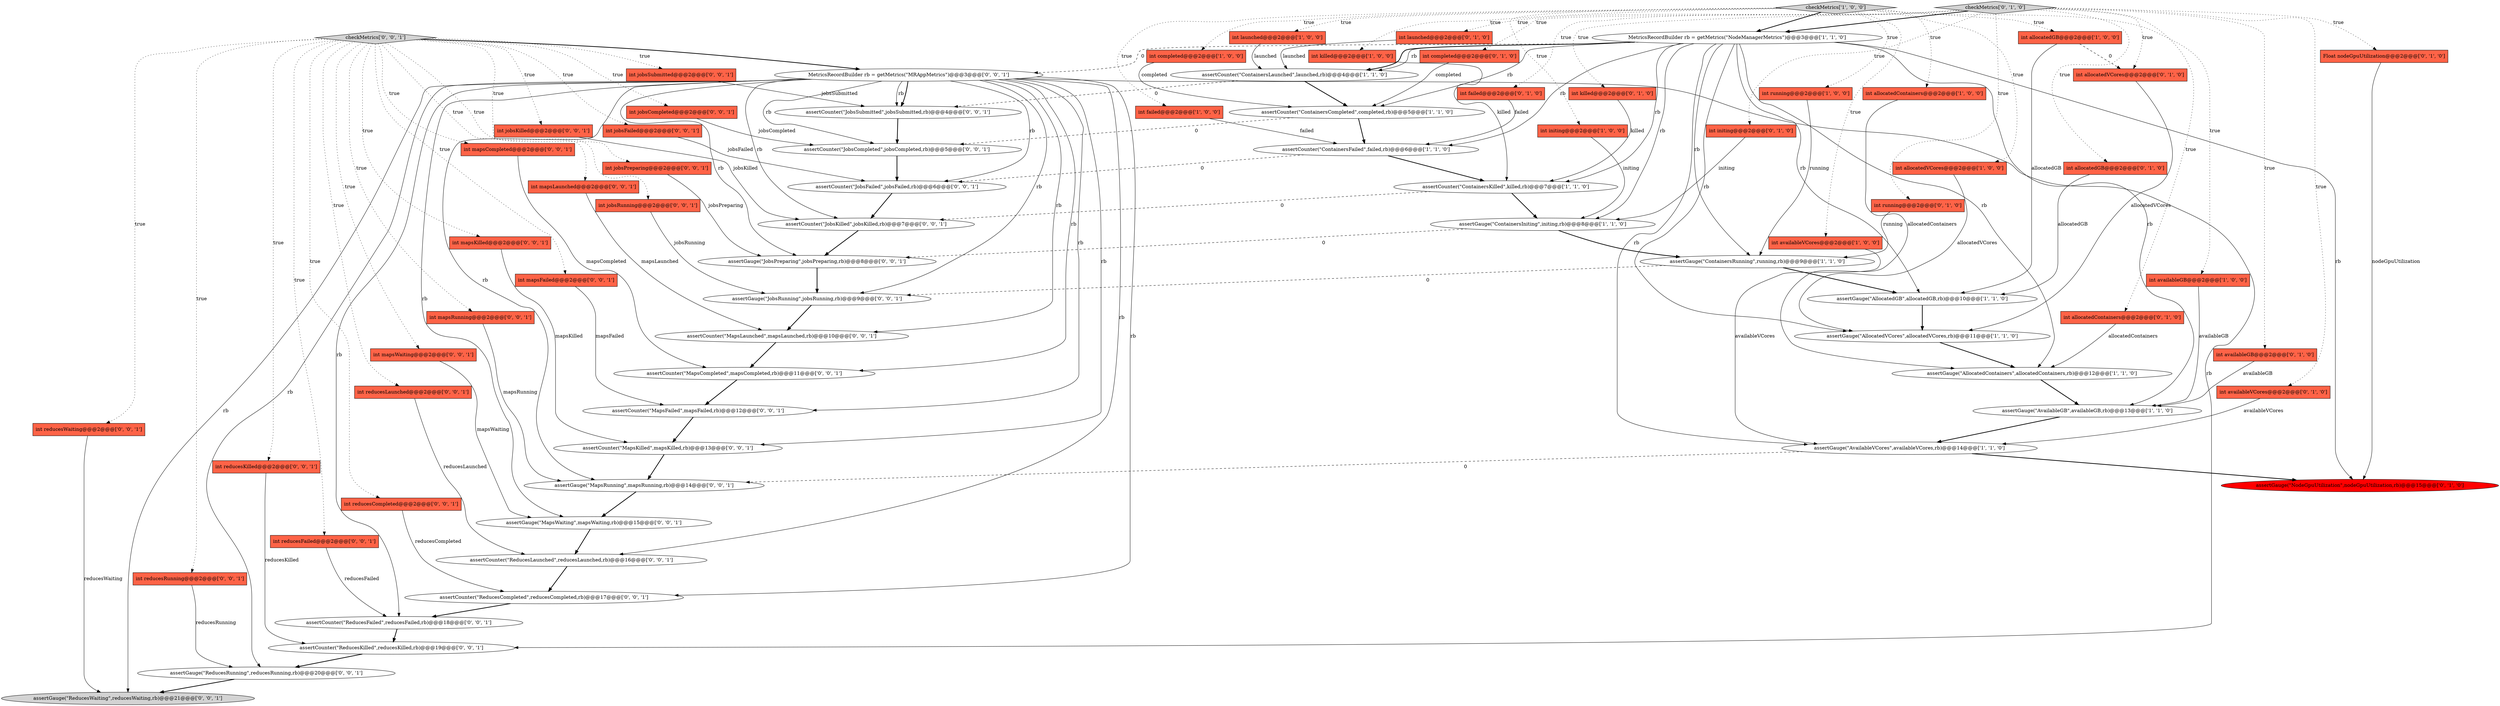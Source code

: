 digraph {
10 [style = filled, label = "int launched@@@2@@@['1', '0', '0']", fillcolor = tomato, shape = box image = "AAA0AAABBB1BBB"];
23 [style = filled, label = "assertGauge(\"AvailableGB\",availableGB,rb)@@@13@@@['1', '1', '0']", fillcolor = white, shape = ellipse image = "AAA0AAABBB1BBB"];
75 [style = filled, label = "assertCounter(\"MapsLaunched\",mapsLaunched,rb)@@@10@@@['0', '0', '1']", fillcolor = white, shape = ellipse image = "AAA0AAABBB3BBB"];
2 [style = filled, label = "assertGauge(\"ContainersIniting\",initing,rb)@@@8@@@['1', '1', '0']", fillcolor = white, shape = ellipse image = "AAA0AAABBB1BBB"];
25 [style = filled, label = "int completed@@@2@@@['0', '1', '0']", fillcolor = tomato, shape = box image = "AAA0AAABBB2BBB"];
48 [style = filled, label = "int jobsRunning@@@2@@@['0', '0', '1']", fillcolor = tomato, shape = box image = "AAA0AAABBB3BBB"];
71 [style = filled, label = "assertCounter(\"ReducesFailed\",reducesFailed,rb)@@@18@@@['0', '0', '1']", fillcolor = white, shape = ellipse image = "AAA0AAABBB3BBB"];
14 [style = filled, label = "int initing@@@2@@@['1', '0', '0']", fillcolor = tomato, shape = box image = "AAA0AAABBB1BBB"];
73 [style = filled, label = "assertGauge(\"JobsRunning\",jobsRunning,rb)@@@9@@@['0', '0', '1']", fillcolor = white, shape = ellipse image = "AAA0AAABBB3BBB"];
3 [style = filled, label = "int allocatedContainers@@@2@@@['1', '0', '0']", fillcolor = tomato, shape = box image = "AAA0AAABBB1BBB"];
42 [style = filled, label = "assertCounter(\"JobsKilled\",jobsKilled,rb)@@@7@@@['0', '0', '1']", fillcolor = white, shape = ellipse image = "AAA0AAABBB3BBB"];
4 [style = filled, label = "assertCounter(\"ContainersCompleted\",completed,rb)@@@5@@@['1', '1', '0']", fillcolor = white, shape = ellipse image = "AAA0AAABBB1BBB"];
37 [style = filled, label = "int allocatedVCores@@@2@@@['0', '1', '0']", fillcolor = tomato, shape = box image = "AAA1AAABBB2BBB"];
43 [style = filled, label = "int jobsSubmitted@@@2@@@['0', '0', '1']", fillcolor = tomato, shape = box image = "AAA0AAABBB3BBB"];
13 [style = filled, label = "int failed@@@2@@@['1', '0', '0']", fillcolor = tomato, shape = box image = "AAA0AAABBB1BBB"];
55 [style = filled, label = "int reducesKilled@@@2@@@['0', '0', '1']", fillcolor = tomato, shape = box image = "AAA0AAABBB3BBB"];
58 [style = filled, label = "int mapsKilled@@@2@@@['0', '0', '1']", fillcolor = tomato, shape = box image = "AAA0AAABBB3BBB"];
11 [style = filled, label = "assertCounter(\"ContainersLaunched\",launched,rb)@@@4@@@['1', '1', '0']", fillcolor = white, shape = ellipse image = "AAA0AAABBB1BBB"];
66 [style = filled, label = "assertCounter(\"MapsFailed\",mapsFailed,rb)@@@12@@@['0', '0', '1']", fillcolor = white, shape = ellipse image = "AAA0AAABBB3BBB"];
35 [style = filled, label = "checkMetrics['0', '1', '0']", fillcolor = lightgray, shape = diamond image = "AAA0AAABBB2BBB"];
47 [style = filled, label = "assertCounter(\"MapsCompleted\",mapsCompleted,rb)@@@11@@@['0', '0', '1']", fillcolor = white, shape = ellipse image = "AAA0AAABBB3BBB"];
60 [style = filled, label = "int jobsCompleted@@@2@@@['0', '0', '1']", fillcolor = tomato, shape = box image = "AAA0AAABBB3BBB"];
16 [style = filled, label = "assertGauge(\"AllocatedContainers\",allocatedContainers,rb)@@@12@@@['1', '1', '0']", fillcolor = white, shape = ellipse image = "AAA0AAABBB1BBB"];
30 [style = filled, label = "int running@@@2@@@['0', '1', '0']", fillcolor = tomato, shape = box image = "AAA0AAABBB2BBB"];
68 [style = filled, label = "int jobsKilled@@@2@@@['0', '0', '1']", fillcolor = tomato, shape = box image = "AAA0AAABBB3BBB"];
21 [style = filled, label = "assertGauge(\"ContainersRunning\",running,rb)@@@9@@@['1', '1', '0']", fillcolor = white, shape = ellipse image = "AAA0AAABBB1BBB"];
41 [style = filled, label = "assertCounter(\"MapsKilled\",mapsKilled,rb)@@@13@@@['0', '0', '1']", fillcolor = white, shape = ellipse image = "AAA0AAABBB3BBB"];
19 [style = filled, label = "assertCounter(\"ContainersFailed\",failed,rb)@@@6@@@['1', '1', '0']", fillcolor = white, shape = ellipse image = "AAA0AAABBB1BBB"];
54 [style = filled, label = "int reducesCompleted@@@2@@@['0', '0', '1']", fillcolor = tomato, shape = box image = "AAA0AAABBB3BBB"];
52 [style = filled, label = "int mapsFailed@@@2@@@['0', '0', '1']", fillcolor = tomato, shape = box image = "AAA0AAABBB3BBB"];
12 [style = filled, label = "assertGauge(\"AllocatedGB\",allocatedGB,rb)@@@10@@@['1', '1', '0']", fillcolor = white, shape = ellipse image = "AAA0AAABBB1BBB"];
40 [style = filled, label = "int reducesWaiting@@@2@@@['0', '0', '1']", fillcolor = tomato, shape = box image = "AAA0AAABBB3BBB"];
64 [style = filled, label = "int reducesFailed@@@2@@@['0', '0', '1']", fillcolor = tomato, shape = box image = "AAA0AAABBB3BBB"];
28 [style = filled, label = "int availableGB@@@2@@@['0', '1', '0']", fillcolor = tomato, shape = box image = "AAA0AAABBB2BBB"];
38 [style = filled, label = "assertGauge(\"MapsRunning\",mapsRunning,rb)@@@14@@@['0', '0', '1']", fillcolor = white, shape = ellipse image = "AAA0AAABBB3BBB"];
0 [style = filled, label = "int killed@@@2@@@['1', '0', '0']", fillcolor = tomato, shape = box image = "AAA0AAABBB1BBB"];
17 [style = filled, label = "int completed@@@2@@@['1', '0', '0']", fillcolor = tomato, shape = box image = "AAA0AAABBB1BBB"];
62 [style = filled, label = "assertCounter(\"JobsCompleted\",jobsCompleted,rb)@@@5@@@['0', '0', '1']", fillcolor = white, shape = ellipse image = "AAA0AAABBB3BBB"];
7 [style = filled, label = "int availableVCores@@@2@@@['1', '0', '0']", fillcolor = tomato, shape = box image = "AAA0AAABBB1BBB"];
51 [style = filled, label = "int mapsRunning@@@2@@@['0', '0', '1']", fillcolor = tomato, shape = box image = "AAA0AAABBB3BBB"];
33 [style = filled, label = "int failed@@@2@@@['0', '1', '0']", fillcolor = tomato, shape = box image = "AAA0AAABBB2BBB"];
46 [style = filled, label = "assertCounter(\"ReducesKilled\",reducesKilled,rb)@@@19@@@['0', '0', '1']", fillcolor = white, shape = ellipse image = "AAA0AAABBB3BBB"];
69 [style = filled, label = "assertGauge(\"JobsPreparing\",jobsPreparing,rb)@@@8@@@['0', '0', '1']", fillcolor = white, shape = ellipse image = "AAA0AAABBB3BBB"];
22 [style = filled, label = "checkMetrics['1', '0', '0']", fillcolor = lightgray, shape = diamond image = "AAA0AAABBB1BBB"];
34 [style = filled, label = "int killed@@@2@@@['0', '1', '0']", fillcolor = tomato, shape = box image = "AAA0AAABBB2BBB"];
27 [style = filled, label = "int initing@@@2@@@['0', '1', '0']", fillcolor = tomato, shape = box image = "AAA0AAABBB2BBB"];
45 [style = filled, label = "MetricsRecordBuilder rb = getMetrics(\"MRAppMetrics\")@@@3@@@['0', '0', '1']", fillcolor = white, shape = ellipse image = "AAA0AAABBB3BBB"];
57 [style = filled, label = "int mapsCompleted@@@2@@@['0', '0', '1']", fillcolor = tomato, shape = box image = "AAA0AAABBB3BBB"];
5 [style = filled, label = "assertGauge(\"AvailableVCores\",availableVCores,rb)@@@14@@@['1', '1', '0']", fillcolor = white, shape = ellipse image = "AAA0AAABBB1BBB"];
32 [style = filled, label = "Float nodeGpuUtilization@@@2@@@['0', '1', '0']", fillcolor = tomato, shape = box image = "AAA0AAABBB2BBB"];
31 [style = filled, label = "int availableVCores@@@2@@@['0', '1', '0']", fillcolor = tomato, shape = box image = "AAA0AAABBB2BBB"];
24 [style = filled, label = "int launched@@@2@@@['0', '1', '0']", fillcolor = tomato, shape = box image = "AAA0AAABBB2BBB"];
50 [style = filled, label = "int reducesRunning@@@2@@@['0', '0', '1']", fillcolor = tomato, shape = box image = "AAA0AAABBB3BBB"];
15 [style = filled, label = "MetricsRecordBuilder rb = getMetrics(\"NodeManagerMetrics\")@@@3@@@['1', '1', '0']", fillcolor = white, shape = ellipse image = "AAA0AAABBB1BBB"];
20 [style = filled, label = "int allocatedGB@@@2@@@['1', '0', '0']", fillcolor = tomato, shape = box image = "AAA1AAABBB1BBB"];
39 [style = filled, label = "assertCounter(\"ReducesLaunched\",reducesLaunched,rb)@@@16@@@['0', '0', '1']", fillcolor = white, shape = ellipse image = "AAA0AAABBB3BBB"];
49 [style = filled, label = "assertCounter(\"JobsSubmitted\",jobsSubmitted,rb)@@@4@@@['0', '0', '1']", fillcolor = white, shape = ellipse image = "AAA0AAABBB3BBB"];
56 [style = filled, label = "checkMetrics['0', '0', '1']", fillcolor = lightgray, shape = diamond image = "AAA0AAABBB3BBB"];
61 [style = filled, label = "int jobsPreparing@@@2@@@['0', '0', '1']", fillcolor = tomato, shape = box image = "AAA0AAABBB3BBB"];
59 [style = filled, label = "int jobsFailed@@@2@@@['0', '0', '1']", fillcolor = tomato, shape = box image = "AAA0AAABBB3BBB"];
63 [style = filled, label = "int mapsLaunched@@@2@@@['0', '0', '1']", fillcolor = tomato, shape = box image = "AAA0AAABBB3BBB"];
70 [style = filled, label = "assertGauge(\"ReducesRunning\",reducesRunning,rb)@@@20@@@['0', '0', '1']", fillcolor = white, shape = ellipse image = "AAA0AAABBB3BBB"];
72 [style = filled, label = "assertCounter(\"JobsFailed\",jobsFailed,rb)@@@6@@@['0', '0', '1']", fillcolor = white, shape = ellipse image = "AAA0AAABBB3BBB"];
36 [style = filled, label = "int allocatedContainers@@@2@@@['0', '1', '0']", fillcolor = tomato, shape = box image = "AAA0AAABBB2BBB"];
53 [style = filled, label = "assertCounter(\"ReducesCompleted\",reducesCompleted,rb)@@@17@@@['0', '0', '1']", fillcolor = white, shape = ellipse image = "AAA0AAABBB3BBB"];
29 [style = filled, label = "assertGauge(\"NodeGpuUtilization\",nodeGpuUtilization,rb)@@@15@@@['0', '1', '0']", fillcolor = red, shape = ellipse image = "AAA1AAABBB2BBB"];
67 [style = filled, label = "assertGauge(\"MapsWaiting\",mapsWaiting,rb)@@@15@@@['0', '0', '1']", fillcolor = white, shape = ellipse image = "AAA0AAABBB3BBB"];
74 [style = filled, label = "assertGauge(\"ReducesWaiting\",reducesWaiting,rb)@@@21@@@['0', '0', '1']", fillcolor = lightgray, shape = ellipse image = "AAA0AAABBB3BBB"];
9 [style = filled, label = "int availableGB@@@2@@@['1', '0', '0']", fillcolor = tomato, shape = box image = "AAA0AAABBB1BBB"];
8 [style = filled, label = "assertCounter(\"ContainersKilled\",killed,rb)@@@7@@@['1', '1', '0']", fillcolor = white, shape = ellipse image = "AAA0AAABBB1BBB"];
65 [style = filled, label = "int mapsWaiting@@@2@@@['0', '0', '1']", fillcolor = tomato, shape = box image = "AAA0AAABBB3BBB"];
26 [style = filled, label = "int allocatedGB@@@2@@@['0', '1', '0']", fillcolor = tomato, shape = box image = "AAA0AAABBB2BBB"];
1 [style = filled, label = "int running@@@2@@@['1', '0', '0']", fillcolor = tomato, shape = box image = "AAA0AAABBB1BBB"];
44 [style = filled, label = "int reducesLaunched@@@2@@@['0', '0', '1']", fillcolor = tomato, shape = box image = "AAA0AAABBB3BBB"];
18 [style = filled, label = "int allocatedVCores@@@2@@@['1', '0', '0']", fillcolor = tomato, shape = box image = "AAA0AAABBB1BBB"];
6 [style = filled, label = "assertGauge(\"AllocatedVCores\",allocatedVCores,rb)@@@11@@@['1', '1', '0']", fillcolor = white, shape = ellipse image = "AAA0AAABBB1BBB"];
67->39 [style = bold, label=""];
48->73 [style = solid, label="jobsRunning"];
22->15 [style = bold, label=""];
0->8 [style = solid, label="killed"];
40->74 [style = solid, label="reducesWaiting"];
56->65 [style = dotted, label="true"];
35->26 [style = dotted, label="true"];
44->39 [style = solid, label="reducesLaunched"];
56->43 [style = dotted, label="true"];
45->66 [style = solid, label="rb"];
73->75 [style = bold, label=""];
20->37 [style = dashed, label="0"];
22->14 [style = dotted, label="true"];
45->47 [style = solid, label="rb"];
15->45 [style = dashed, label="0"];
15->11 [style = bold, label=""];
56->61 [style = dotted, label="true"];
52->66 [style = solid, label="mapsFailed"];
75->47 [style = bold, label=""];
56->58 [style = dotted, label="true"];
45->46 [style = solid, label="rb"];
45->39 [style = solid, label="rb"];
45->73 [style = solid, label="rb"];
56->54 [style = dotted, label="true"];
45->49 [style = solid, label="rb"];
35->37 [style = dotted, label="true"];
70->74 [style = bold, label=""];
56->48 [style = dotted, label="true"];
45->70 [style = solid, label="rb"];
54->53 [style = solid, label="reducesCompleted"];
64->71 [style = solid, label="reducesFailed"];
15->4 [style = solid, label="rb"];
5->29 [style = bold, label=""];
15->21 [style = solid, label="rb"];
63->75 [style = solid, label="mapsLaunched"];
45->62 [style = solid, label="rb"];
22->0 [style = dotted, label="true"];
22->7 [style = dotted, label="true"];
4->19 [style = bold, label=""];
10->11 [style = solid, label="launched"];
17->4 [style = solid, label="completed"];
45->72 [style = solid, label="rb"];
33->19 [style = solid, label="failed"];
49->62 [style = bold, label=""];
45->75 [style = solid, label="rb"];
66->41 [style = bold, label=""];
35->33 [style = dotted, label="true"];
3->16 [style = solid, label="allocatedContainers"];
20->12 [style = solid, label="allocatedGB"];
35->30 [style = dotted, label="true"];
31->5 [style = solid, label="availableVCores"];
57->47 [style = solid, label="mapsCompleted"];
11->49 [style = dashed, label="0"];
8->42 [style = dashed, label="0"];
71->46 [style = bold, label=""];
9->23 [style = solid, label="availableGB"];
22->20 [style = dotted, label="true"];
56->52 [style = dotted, label="true"];
2->69 [style = dashed, label="0"];
56->64 [style = dotted, label="true"];
2->21 [style = bold, label=""];
22->13 [style = dotted, label="true"];
1->21 [style = solid, label="running"];
26->12 [style = solid, label="allocatedGB"];
14->2 [style = solid, label="initing"];
41->38 [style = bold, label=""];
5->38 [style = dashed, label="0"];
22->9 [style = dotted, label="true"];
15->6 [style = solid, label="rb"];
35->25 [style = dotted, label="true"];
56->55 [style = dotted, label="true"];
22->18 [style = dotted, label="true"];
59->72 [style = solid, label="jobsFailed"];
23->5 [style = bold, label=""];
58->41 [style = solid, label="mapsKilled"];
56->50 [style = dotted, label="true"];
35->15 [style = bold, label=""];
15->2 [style = solid, label="rb"];
65->67 [style = solid, label="mapsWaiting"];
45->71 [style = solid, label="rb"];
56->68 [style = dotted, label="true"];
11->4 [style = bold, label=""];
43->49 [style = solid, label="jobsSubmitted"];
34->8 [style = solid, label="killed"];
45->42 [style = solid, label="rb"];
16->23 [style = bold, label=""];
56->60 [style = dotted, label="true"];
39->53 [style = bold, label=""];
35->31 [style = dotted, label="true"];
15->16 [style = solid, label="rb"];
21->12 [style = bold, label=""];
46->70 [style = bold, label=""];
15->12 [style = solid, label="rb"];
21->73 [style = dashed, label="0"];
27->2 [style = solid, label="initing"];
15->11 [style = solid, label="rb"];
22->1 [style = dotted, label="true"];
56->45 [style = bold, label=""];
60->62 [style = solid, label="jobsCompleted"];
45->41 [style = solid, label="rb"];
8->2 [style = bold, label=""];
7->5 [style = solid, label="availableVCores"];
24->11 [style = solid, label="launched"];
32->29 [style = solid, label="nodeGpuUtilization"];
56->44 [style = dotted, label="true"];
56->40 [style = dotted, label="true"];
56->57 [style = dotted, label="true"];
15->23 [style = solid, label="rb"];
22->3 [style = dotted, label="true"];
15->19 [style = solid, label="rb"];
50->70 [style = solid, label="reducesRunning"];
45->67 [style = solid, label="rb"];
45->69 [style = solid, label="rb"];
19->72 [style = dashed, label="0"];
28->23 [style = solid, label="availableGB"];
18->6 [style = solid, label="allocatedVCores"];
38->67 [style = bold, label=""];
4->62 [style = dashed, label="0"];
68->42 [style = solid, label="jobsKilled"];
22->10 [style = dotted, label="true"];
36->16 [style = solid, label="allocatedContainers"];
72->42 [style = bold, label=""];
35->24 [style = dotted, label="true"];
45->49 [style = bold, label=""];
35->36 [style = dotted, label="true"];
47->66 [style = bold, label=""];
30->21 [style = solid, label="running"];
45->38 [style = solid, label="rb"];
12->6 [style = bold, label=""];
37->6 [style = solid, label="allocatedVCores"];
61->69 [style = solid, label="jobsPreparing"];
19->8 [style = bold, label=""];
53->71 [style = bold, label=""];
42->69 [style = bold, label=""];
15->8 [style = solid, label="rb"];
25->4 [style = solid, label="completed"];
45->53 [style = solid, label="rb"];
35->27 [style = dotted, label="true"];
56->51 [style = dotted, label="true"];
51->38 [style = solid, label="mapsRunning"];
6->16 [style = bold, label=""];
56->59 [style = dotted, label="true"];
62->72 [style = bold, label=""];
15->5 [style = solid, label="rb"];
13->19 [style = solid, label="failed"];
35->34 [style = dotted, label="true"];
35->28 [style = dotted, label="true"];
22->17 [style = dotted, label="true"];
69->73 [style = bold, label=""];
56->63 [style = dotted, label="true"];
15->29 [style = solid, label="rb"];
55->46 [style = solid, label="reducesKilled"];
45->74 [style = solid, label="rb"];
35->32 [style = dotted, label="true"];
}
